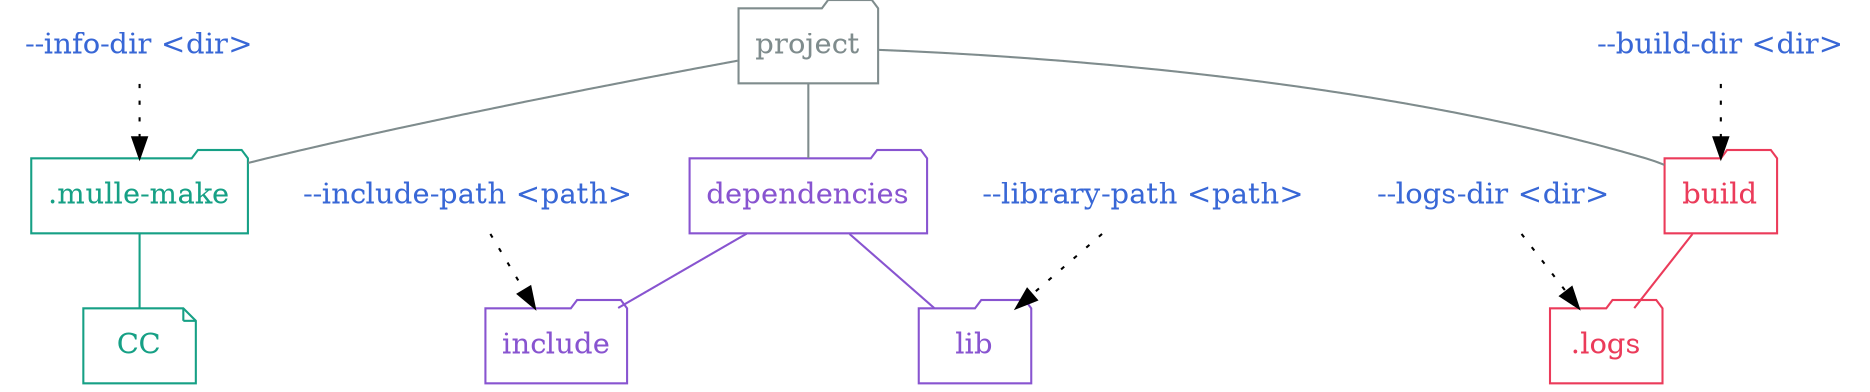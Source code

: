 digraph G {
    graph [rankdir = TD];

    node[ shape=folder];

    "--info-dir <dir>"                  [ shape="none", fontcolor="#3867d6" ]
    "--info-dir <dir>" -> ".mulle-make" [ style="dotted"]

    "--build-dir <dir>"                  [ shape="none", fontcolor="#3867d6" ]
    "--build-dir <dir>" -> "build"       [ style="dotted"]

    "--logs-dir <dir>"                   [ shape="none", fontcolor="#3867d6" ]
    "--logs-dir <dir>" -> ".logs"        [ style="dotted"]

    "--include-path <path>"              [ shape="none", fontcolor="#3867d6" ]
    "--include-path <path>" -> "include" [ style="dotted"]

    "--library-path <path>"              [ shape="none", fontcolor="#3867d6" ]
    "--library-path <path>" -> "lib"     [ style="dotted"]

    ".logs"                          [ color="#eb3b5a", fontcolor="#eb3b5a" ]
    ".mulle-make"                    [ color="#16a085", fontcolor="#16a085" ]
    "build"                          [ color="#16a085", fontcolor="#16a085" ]
    "build"                          [ color="#eb3b5a", fontcolor="#eb3b5a" ]
    "dependencies"                   [ color="#8854d0", fontcolor="#8854d0" ]
    "include"                        [ color="#8854d0", fontcolor="#8854d0" ]
    "lib"                            [ color="#8854d0", fontcolor="#8854d0" ]
    "project"                        [ color="#7f8c8d", fontcolor="#7f8c8d" ]

    "project"      -> ".mulle-make"   [ arrowhead="none", color="#7f8c8d" ]
    "project"      -> "build"         [ arrowhead="none", color="#7f8c8d" ]
    "project"      -> "dependencies"  [ arrowhead="none", color="#7f8c8d" ]
    "dependencies" -> "lib"           [ arrowhead="none", color="#8854d0" ]
    "dependencies" -> "include"       [ arrowhead="none", color="#8854d0" ]
    "build" -> ".logs"                [ arrowhead="none", color="#eb3b5a" ]

    ".mulle-make" -> "CC"            [ arrowhead="none", color="#16a085" ]

    "CC"            [ shape="note", color="#16a085", fontcolor="#16a085" ]
}
